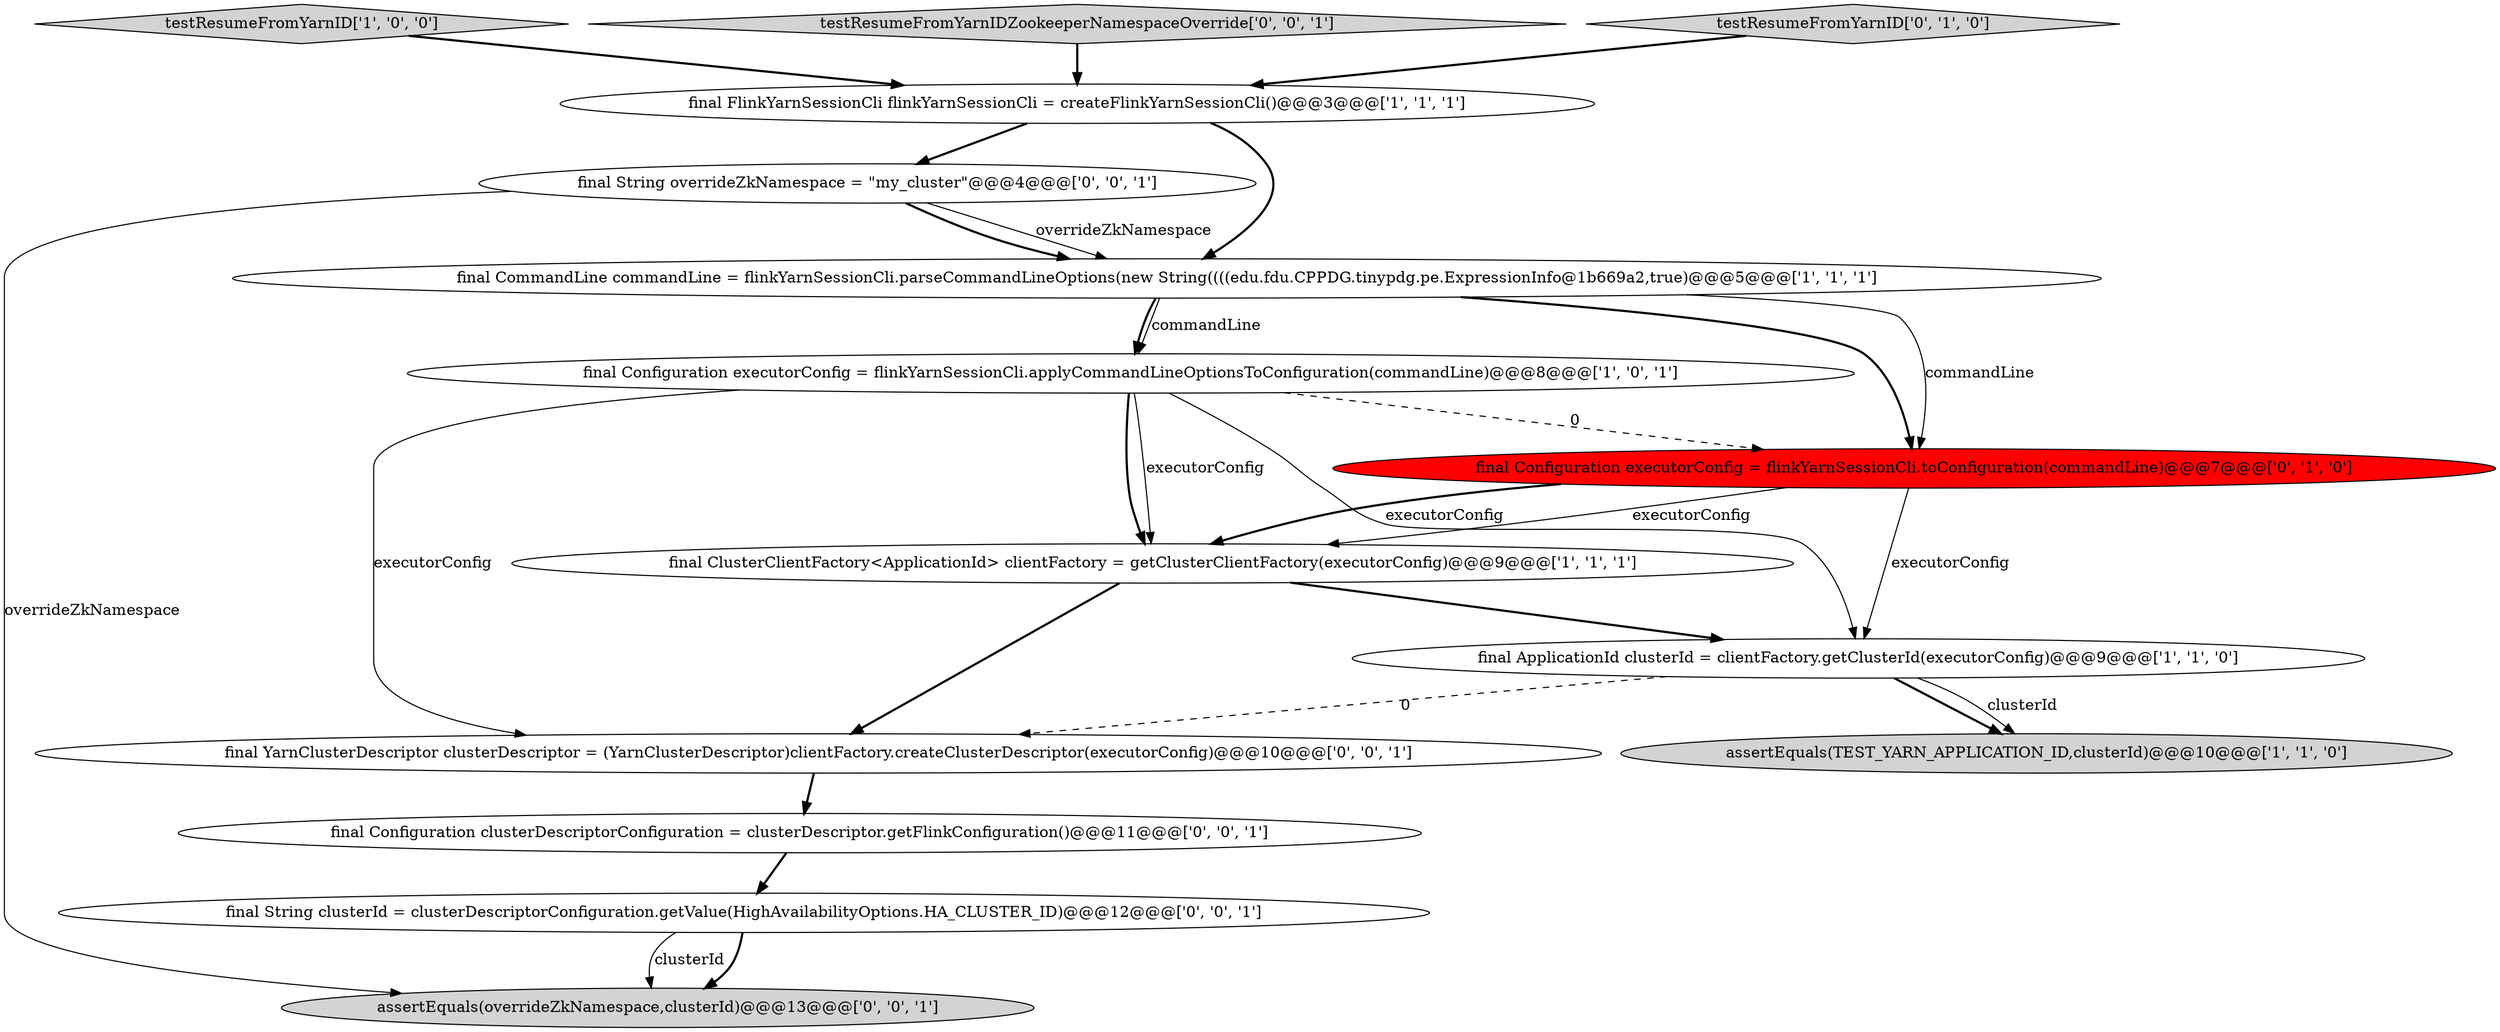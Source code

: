 digraph {
6 [style = filled, label = "final CommandLine commandLine = flinkYarnSessionCli.parseCommandLineOptions(new String((((edu.fdu.CPPDG.tinypdg.pe.ExpressionInfo@1b669a2,true)@@@5@@@['1', '1', '1']", fillcolor = white, shape = ellipse image = "AAA0AAABBB1BBB"];
1 [style = filled, label = "assertEquals(TEST_YARN_APPLICATION_ID,clusterId)@@@10@@@['1', '1', '0']", fillcolor = lightgray, shape = ellipse image = "AAA0AAABBB1BBB"];
9 [style = filled, label = "final String overrideZkNamespace = \"my_cluster\"@@@4@@@['0', '0', '1']", fillcolor = white, shape = ellipse image = "AAA0AAABBB3BBB"];
5 [style = filled, label = "final ApplicationId clusterId = clientFactory.getClusterId(executorConfig)@@@9@@@['1', '1', '0']", fillcolor = white, shape = ellipse image = "AAA0AAABBB1BBB"];
3 [style = filled, label = "testResumeFromYarnID['1', '0', '0']", fillcolor = lightgray, shape = diamond image = "AAA0AAABBB1BBB"];
13 [style = filled, label = "final YarnClusterDescriptor clusterDescriptor = (YarnClusterDescriptor)clientFactory.createClusterDescriptor(executorConfig)@@@10@@@['0', '0', '1']", fillcolor = white, shape = ellipse image = "AAA0AAABBB3BBB"];
7 [style = filled, label = "final Configuration executorConfig = flinkYarnSessionCli.toConfiguration(commandLine)@@@7@@@['0', '1', '0']", fillcolor = red, shape = ellipse image = "AAA1AAABBB2BBB"];
14 [style = filled, label = "testResumeFromYarnIDZookeeperNamespaceOverride['0', '0', '1']", fillcolor = lightgray, shape = diamond image = "AAA0AAABBB3BBB"];
2 [style = filled, label = "final Configuration executorConfig = flinkYarnSessionCli.applyCommandLineOptionsToConfiguration(commandLine)@@@8@@@['1', '0', '1']", fillcolor = white, shape = ellipse image = "AAA0AAABBB1BBB"];
10 [style = filled, label = "assertEquals(overrideZkNamespace,clusterId)@@@13@@@['0', '0', '1']", fillcolor = lightgray, shape = ellipse image = "AAA0AAABBB3BBB"];
8 [style = filled, label = "testResumeFromYarnID['0', '1', '0']", fillcolor = lightgray, shape = diamond image = "AAA0AAABBB2BBB"];
4 [style = filled, label = "final ClusterClientFactory<ApplicationId> clientFactory = getClusterClientFactory(executorConfig)@@@9@@@['1', '1', '1']", fillcolor = white, shape = ellipse image = "AAA0AAABBB1BBB"];
12 [style = filled, label = "final String clusterId = clusterDescriptorConfiguration.getValue(HighAvailabilityOptions.HA_CLUSTER_ID)@@@12@@@['0', '0', '1']", fillcolor = white, shape = ellipse image = "AAA0AAABBB3BBB"];
0 [style = filled, label = "final FlinkYarnSessionCli flinkYarnSessionCli = createFlinkYarnSessionCli()@@@3@@@['1', '1', '1']", fillcolor = white, shape = ellipse image = "AAA0AAABBB1BBB"];
11 [style = filled, label = "final Configuration clusterDescriptorConfiguration = clusterDescriptor.getFlinkConfiguration()@@@11@@@['0', '0', '1']", fillcolor = white, shape = ellipse image = "AAA0AAABBB3BBB"];
5->13 [style = dashed, label="0"];
9->10 [style = solid, label="overrideZkNamespace"];
0->9 [style = bold, label=""];
6->7 [style = solid, label="commandLine"];
0->6 [style = bold, label=""];
2->5 [style = solid, label="executorConfig"];
4->13 [style = bold, label=""];
2->13 [style = solid, label="executorConfig"];
7->4 [style = solid, label="executorConfig"];
11->12 [style = bold, label=""];
9->6 [style = solid, label="overrideZkNamespace"];
7->4 [style = bold, label=""];
7->5 [style = solid, label="executorConfig"];
2->7 [style = dashed, label="0"];
2->4 [style = bold, label=""];
13->11 [style = bold, label=""];
3->0 [style = bold, label=""];
9->6 [style = bold, label=""];
6->2 [style = bold, label=""];
8->0 [style = bold, label=""];
5->1 [style = bold, label=""];
12->10 [style = bold, label=""];
6->2 [style = solid, label="commandLine"];
14->0 [style = bold, label=""];
6->7 [style = bold, label=""];
4->5 [style = bold, label=""];
12->10 [style = solid, label="clusterId"];
5->1 [style = solid, label="clusterId"];
2->4 [style = solid, label="executorConfig"];
}
